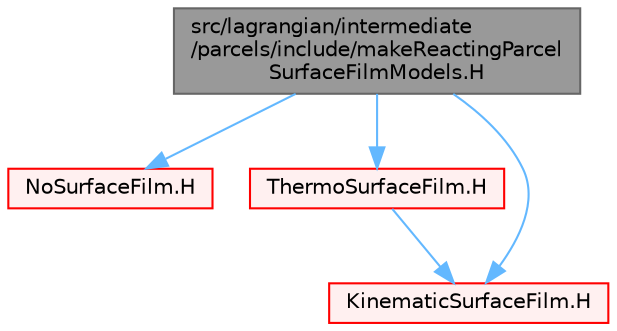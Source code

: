 digraph "src/lagrangian/intermediate/parcels/include/makeReactingParcelSurfaceFilmModels.H"
{
 // LATEX_PDF_SIZE
  bgcolor="transparent";
  edge [fontname=Helvetica,fontsize=10,labelfontname=Helvetica,labelfontsize=10];
  node [fontname=Helvetica,fontsize=10,shape=box,height=0.2,width=0.4];
  Node1 [id="Node000001",label="src/lagrangian/intermediate\l/parcels/include/makeReactingParcel\lSurfaceFilmModels.H",height=0.2,width=0.4,color="gray40", fillcolor="grey60", style="filled", fontcolor="black",tooltip=" "];
  Node1 -> Node2 [id="edge1_Node000001_Node000002",color="steelblue1",style="solid",tooltip=" "];
  Node2 [id="Node000002",label="NoSurfaceFilm.H",height=0.2,width=0.4,color="red", fillcolor="#FFF0F0", style="filled",URL="$NoSurfaceFilm_8H.html",tooltip=" "];
  Node1 -> Node151 [id="edge2_Node000001_Node000151",color="steelblue1",style="solid",tooltip=" "];
  Node151 [id="Node000151",label="ThermoSurfaceFilm.H",height=0.2,width=0.4,color="red", fillcolor="#FFF0F0", style="filled",URL="$ThermoSurfaceFilm_8H.html",tooltip=" "];
  Node151 -> Node152 [id="edge3_Node000151_Node000152",color="steelblue1",style="solid",tooltip=" "];
  Node152 [id="Node000152",label="KinematicSurfaceFilm.H",height=0.2,width=0.4,color="red", fillcolor="#FFF0F0", style="filled",URL="$KinematicSurfaceFilm_8H.html",tooltip=" "];
  Node1 -> Node152 [id="edge4_Node000001_Node000152",color="steelblue1",style="solid",tooltip=" "];
}
